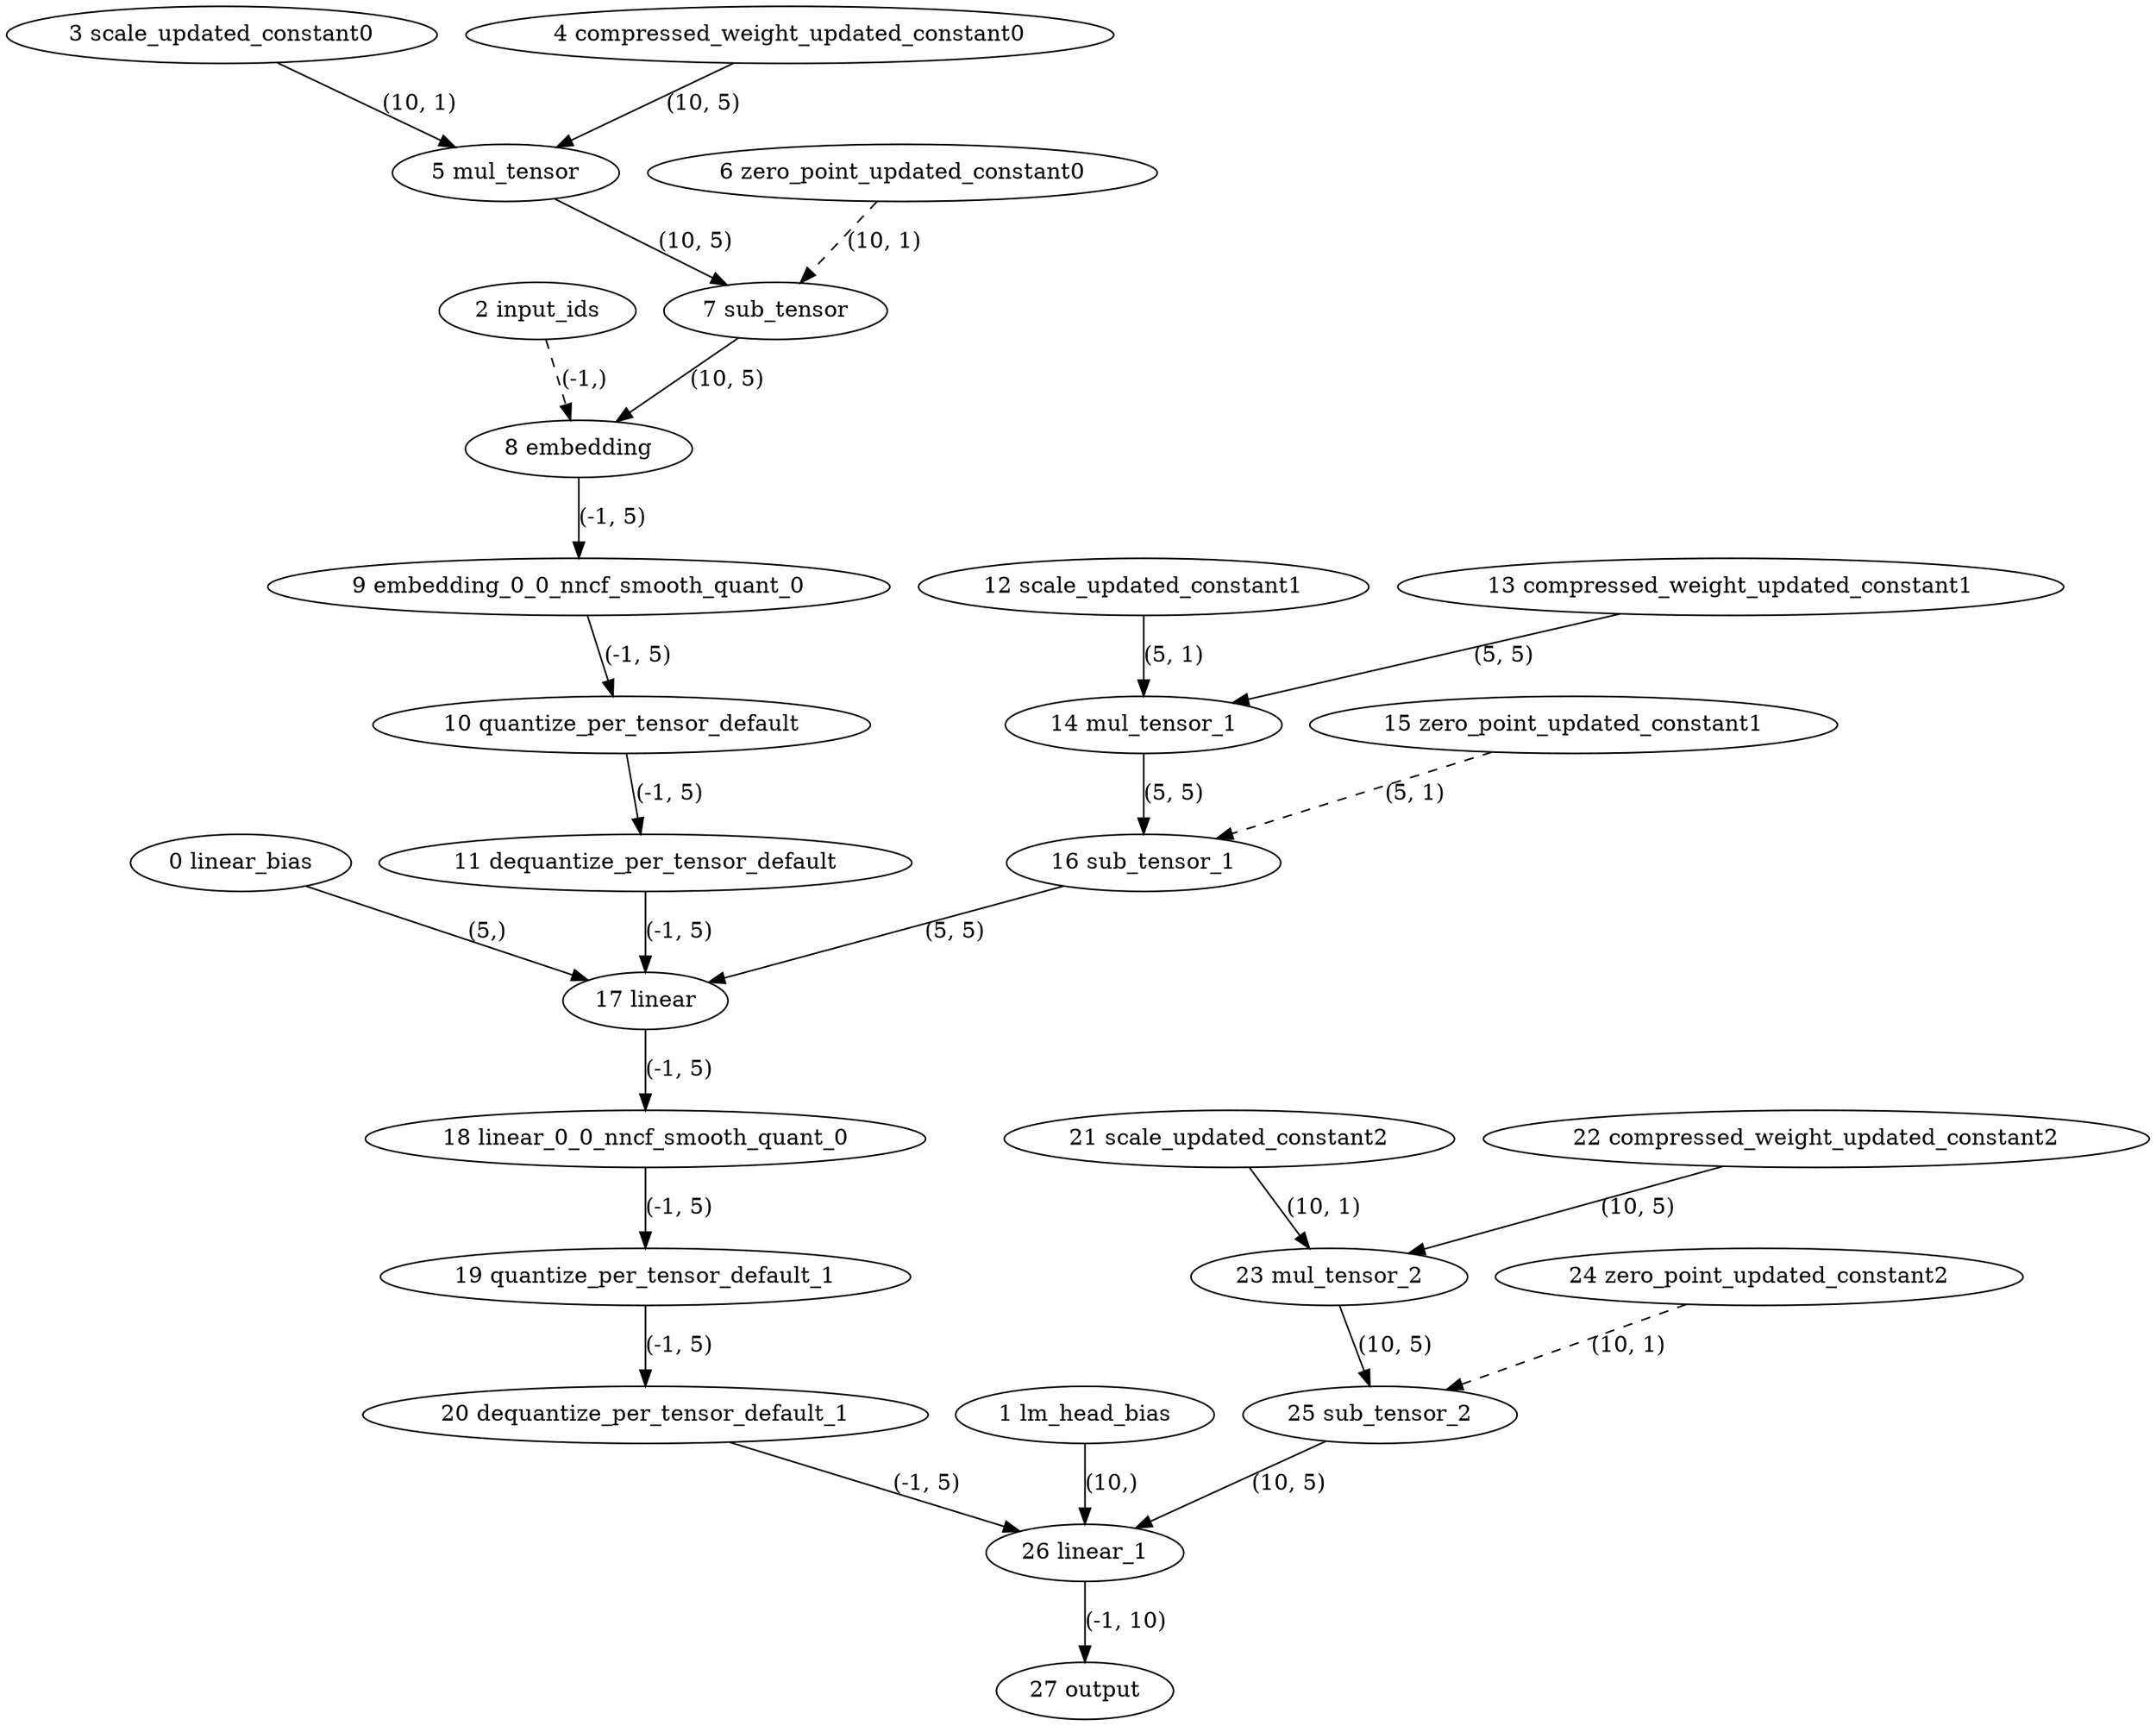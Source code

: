 strict digraph  {
"0 linear_bias" [id=0, type=get_attr];
"1 lm_head_bias" [id=1, type=get_attr];
"2 input_ids" [id=2, type=input];
"3 scale_updated_constant0" [id=3, type=get_attr];
"4 compressed_weight_updated_constant0" [id=4, type=get_attr];
"5 mul_tensor" [id=5, type=mul];
"6 zero_point_updated_constant0" [id=6, type=get_attr];
"7 sub_tensor" [id=7, type=sub];
"8 embedding" [id=8, type=embedding];
"9 embedding_0_0_nncf_smooth_quant_0" [id=9, type=call_module];
"10 quantize_per_tensor_default" [id=10, type=quantize_per_tensor];
"11 dequantize_per_tensor_default" [id=11, type=dequantize_per_tensor];
"12 scale_updated_constant1" [id=12, type=get_attr];
"13 compressed_weight_updated_constant1" [id=13, type=get_attr];
"14 mul_tensor_1" [id=14, type=mul];
"15 zero_point_updated_constant1" [id=15, type=get_attr];
"16 sub_tensor_1" [id=16, type=sub];
"17 linear" [id=17, type=linear];
"18 linear_0_0_nncf_smooth_quant_0" [id=18, type=call_module];
"19 quantize_per_tensor_default_1" [id=19, type=quantize_per_tensor];
"20 dequantize_per_tensor_default_1" [id=20, type=dequantize_per_tensor];
"21 scale_updated_constant2" [id=21, type=get_attr];
"22 compressed_weight_updated_constant2" [id=22, type=get_attr];
"23 mul_tensor_2" [id=23, type=mul];
"24 zero_point_updated_constant2" [id=24, type=get_attr];
"25 sub_tensor_2" [id=25, type=sub];
"26 linear_1" [id=26, type=linear];
"27 output" [id=27, type=output];
"0 linear_bias" -> "17 linear"  [label="(5,)", style=solid];
"1 lm_head_bias" -> "26 linear_1"  [label="(10,)", style=solid];
"2 input_ids" -> "8 embedding"  [label="(-1,)", style=dashed];
"3 scale_updated_constant0" -> "5 mul_tensor"  [label="(10, 1)", style=solid];
"4 compressed_weight_updated_constant0" -> "5 mul_tensor"  [label="(10, 5)", style=solid];
"5 mul_tensor" -> "7 sub_tensor"  [label="(10, 5)", style=solid];
"6 zero_point_updated_constant0" -> "7 sub_tensor"  [label="(10, 1)", style=dashed];
"7 sub_tensor" -> "8 embedding"  [label="(10, 5)", style=solid];
"8 embedding" -> "9 embedding_0_0_nncf_smooth_quant_0"  [label="(-1, 5)", style=solid];
"9 embedding_0_0_nncf_smooth_quant_0" -> "10 quantize_per_tensor_default"  [label="(-1, 5)", style=solid];
"10 quantize_per_tensor_default" -> "11 dequantize_per_tensor_default"  [label="(-1, 5)", style=solid];
"11 dequantize_per_tensor_default" -> "17 linear"  [label="(-1, 5)", style=solid];
"12 scale_updated_constant1" -> "14 mul_tensor_1"  [label="(5, 1)", style=solid];
"13 compressed_weight_updated_constant1" -> "14 mul_tensor_1"  [label="(5, 5)", style=solid];
"14 mul_tensor_1" -> "16 sub_tensor_1"  [label="(5, 5)", style=solid];
"15 zero_point_updated_constant1" -> "16 sub_tensor_1"  [label="(5, 1)", style=dashed];
"16 sub_tensor_1" -> "17 linear"  [label="(5, 5)", style=solid];
"17 linear" -> "18 linear_0_0_nncf_smooth_quant_0"  [label="(-1, 5)", style=solid];
"18 linear_0_0_nncf_smooth_quant_0" -> "19 quantize_per_tensor_default_1"  [label="(-1, 5)", style=solid];
"19 quantize_per_tensor_default_1" -> "20 dequantize_per_tensor_default_1"  [label="(-1, 5)", style=solid];
"20 dequantize_per_tensor_default_1" -> "26 linear_1"  [label="(-1, 5)", style=solid];
"21 scale_updated_constant2" -> "23 mul_tensor_2"  [label="(10, 1)", style=solid];
"22 compressed_weight_updated_constant2" -> "23 mul_tensor_2"  [label="(10, 5)", style=solid];
"23 mul_tensor_2" -> "25 sub_tensor_2"  [label="(10, 5)", style=solid];
"24 zero_point_updated_constant2" -> "25 sub_tensor_2"  [label="(10, 1)", style=dashed];
"25 sub_tensor_2" -> "26 linear_1"  [label="(10, 5)", style=solid];
"26 linear_1" -> "27 output"  [label="(-1, 10)", style=solid];
}
